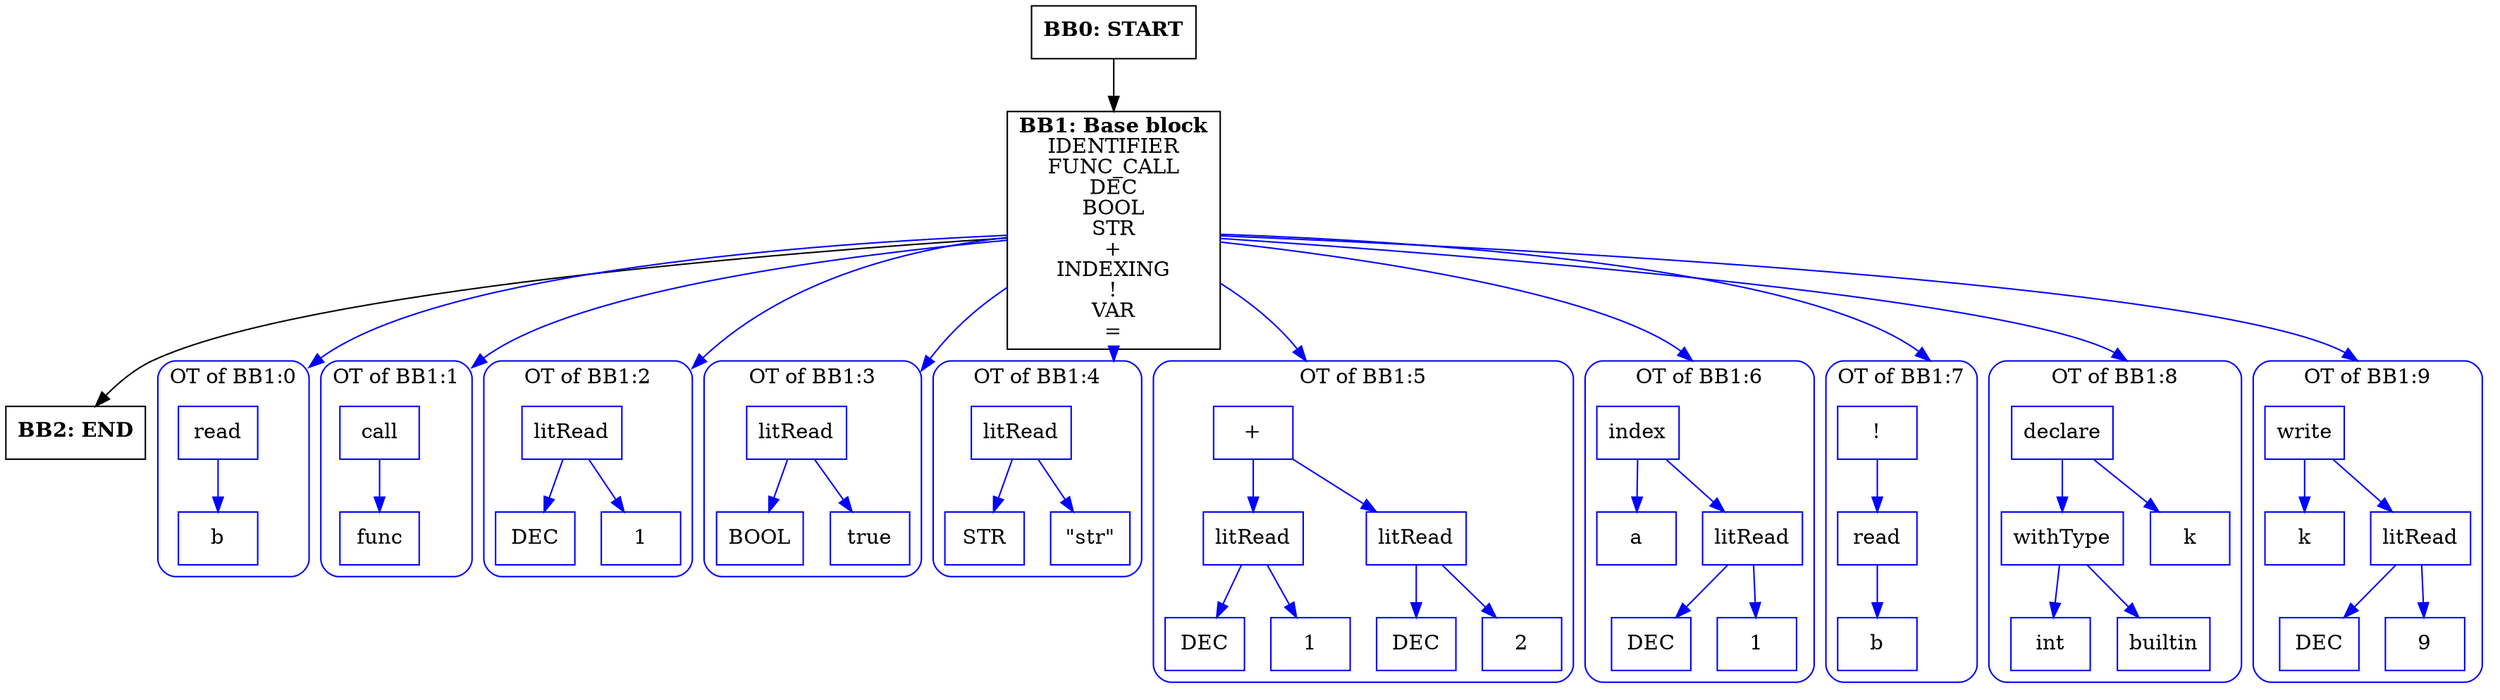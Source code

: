 digraph CFG {
    compound=true;
    graph [splines=true];
    node [shape=rectangle];

    BB2 [label=<<B>BB2: END</B><BR ALIGN="CENTER"/>>];
    BB1 [label=<<B>BB1: Base block</B><BR ALIGN="CENTER"/>IDENTIFIER<BR ALIGN="CENTER"/>FUNC_CALL<BR ALIGN="CENTER"/>DEC<BR ALIGN="CENTER"/>BOOL<BR ALIGN="CENTER"/>STR<BR ALIGN="CENTER"/>+<BR ALIGN="CENTER"/>INDEXING<BR ALIGN="CENTER"/>!<BR ALIGN="CENTER"/>VAR<BR ALIGN="CENTER"/>=<BR ALIGN="CENTER"/>>];
    subgraph cluster_instruction0 {
        label = "OT of BB1:0";
        style=rounded;
        color=blue;
        entry0 [shape=point, style=invis];
        node0 [label="read", color=blue];
        node1 [label="b", color=blue];
        node0 -> node1[color=blue];
    }
    BB1 -> entry0 [lhead=cluster_instruction0, color=blue];
    subgraph cluster_instruction1 {
        label = "OT of BB1:1";
        style=rounded;
        color=blue;
        entry1 [shape=point, style=invis];
        node2 [label="call", color=blue];
        node3 [label="func", color=blue];
        node2 -> node3[color=blue];
    }
    BB1 -> entry1 [lhead=cluster_instruction1, color=blue];
    subgraph cluster_instruction2 {
        label = "OT of BB1:2";
        style=rounded;
        color=blue;
        entry2 [shape=point, style=invis];
        node4 [label="litRead", color=blue];
        node5 [label="DEC", color=blue];
        node4 -> node5[color=blue];
        node6 [label="1", color=blue];
        node4 -> node6[color=blue];
    }
    BB1 -> entry2 [lhead=cluster_instruction2, color=blue];
    subgraph cluster_instruction3 {
        label = "OT of BB1:3";
        style=rounded;
        color=blue;
        entry3 [shape=point, style=invis];
        node7 [label="litRead", color=blue];
        node8 [label="BOOL", color=blue];
        node7 -> node8[color=blue];
        node9 [label="true", color=blue];
        node7 -> node9[color=blue];
    }
    BB1 -> entry3 [lhead=cluster_instruction3, color=blue];
    subgraph cluster_instruction4 {
        label = "OT of BB1:4";
        style=rounded;
        color=blue;
        entry4 [shape=point, style=invis];
        node10 [label="litRead", color=blue];
        node11 [label="STR", color=blue];
        node10 -> node11[color=blue];
        node12 [label="\"str\"", color=blue];
        node10 -> node12[color=blue];
    }
    BB1 -> entry4 [lhead=cluster_instruction4, color=blue];
    subgraph cluster_instruction5 {
        label = "OT of BB1:5";
        style=rounded;
        color=blue;
        entry5 [shape=point, style=invis];
        node13 [label="+", color=blue];
        node14 [label="litRead", color=blue];
        node15 [label="DEC", color=blue];
        node14 -> node15[color=blue];
        node16 [label="1", color=blue];
        node14 -> node16[color=blue];
        node13 -> node14[color=blue];
        node17 [label="litRead", color=blue];
        node18 [label="DEC", color=blue];
        node17 -> node18[color=blue];
        node19 [label="2", color=blue];
        node17 -> node19[color=blue];
        node13 -> node17[color=blue];
    }
    BB1 -> entry5 [lhead=cluster_instruction5, color=blue];
    subgraph cluster_instruction6 {
        label = "OT of BB1:6";
        style=rounded;
        color=blue;
        entry6 [shape=point, style=invis];
        node20 [label="index", color=blue];
        node21 [label="a", color=blue];
        node20 -> node21[color=blue];
        node22 [label="litRead", color=blue];
        node23 [label="DEC", color=blue];
        node22 -> node23[color=blue];
        node24 [label="1", color=blue];
        node22 -> node24[color=blue];
        node20 -> node22[color=blue];
    }
    BB1 -> entry6 [lhead=cluster_instruction6, color=blue];
    subgraph cluster_instruction7 {
        label = "OT of BB1:7";
        style=rounded;
        color=blue;
        entry7 [shape=point, style=invis];
        node25 [label="!", color=blue];
        node26 [label="read", color=blue];
        node27 [label="b", color=blue];
        node26 -> node27[color=blue];
        node25 -> node26[color=blue];
    }
    BB1 -> entry7 [lhead=cluster_instruction7, color=blue];
    subgraph cluster_instruction8 {
        label = "OT of BB1:8";
        style=rounded;
        color=blue;
        entry8 [shape=point, style=invis];
        node28 [label="declare", color=blue];
        node29 [label="withType", color=blue];
        node30 [label="int", color=blue];
        node29 -> node30[color=blue];
        node31 [label="builtin", color=blue];
        node29 -> node31[color=blue];
        node28 -> node29[color=blue];
        node32 [label="k", color=blue];
        node28 -> node32[color=blue];
    }
    BB1 -> entry8 [lhead=cluster_instruction8, color=blue];
    subgraph cluster_instruction9 {
        label = "OT of BB1:9";
        style=rounded;
        color=blue;
        entry9 [shape=point, style=invis];
        node33 [label="write", color=blue];
        node34 [label="k", color=blue];
        node33 -> node34[color=blue];
        node35 [label="litRead", color=blue];
        node36 [label="DEC", color=blue];
        node35 -> node36[color=blue];
        node37 [label="9", color=blue];
        node35 -> node37[color=blue];
        node33 -> node35[color=blue];
    }
    BB1 -> entry9 [lhead=cluster_instruction9, color=blue];
    BB0 [label=<<B>BB0: START</B><BR ALIGN="CENTER"/>>];

    BB1 -> BB2;
    BB0 -> BB1;
}
